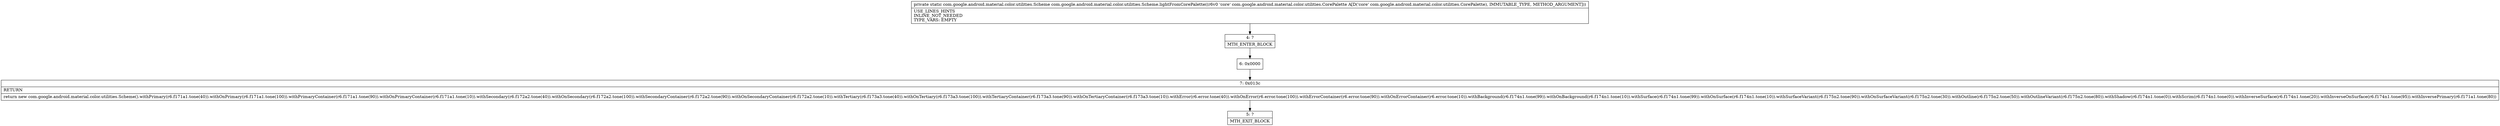 digraph "CFG forcom.google.android.material.color.utilities.Scheme.lightFromCorePalette(Lcom\/google\/android\/material\/color\/utilities\/CorePalette;)Lcom\/google\/android\/material\/color\/utilities\/Scheme;" {
Node_4 [shape=record,label="{4\:\ ?|MTH_ENTER_BLOCK\l}"];
Node_6 [shape=record,label="{6\:\ 0x0000}"];
Node_7 [shape=record,label="{7\:\ 0x013c|RETURN\l|return new com.google.android.material.color.utilities.Scheme().withPrimary(r6.f171a1.tone(40)).withOnPrimary(r6.f171a1.tone(100)).withPrimaryContainer(r6.f171a1.tone(90)).withOnPrimaryContainer(r6.f171a1.tone(10)).withSecondary(r6.f172a2.tone(40)).withOnSecondary(r6.f172a2.tone(100)).withSecondaryContainer(r6.f172a2.tone(90)).withOnSecondaryContainer(r6.f172a2.tone(10)).withTertiary(r6.f173a3.tone(40)).withOnTertiary(r6.f173a3.tone(100)).withTertiaryContainer(r6.f173a3.tone(90)).withOnTertiaryContainer(r6.f173a3.tone(10)).withError(r6.error.tone(40)).withOnError(r6.error.tone(100)).withErrorContainer(r6.error.tone(90)).withOnErrorContainer(r6.error.tone(10)).withBackground(r6.f174n1.tone(99)).withOnBackground(r6.f174n1.tone(10)).withSurface(r6.f174n1.tone(99)).withOnSurface(r6.f174n1.tone(10)).withSurfaceVariant(r6.f175n2.tone(90)).withOnSurfaceVariant(r6.f175n2.tone(30)).withOutline(r6.f175n2.tone(50)).withOutlineVariant(r6.f175n2.tone(80)).withShadow(r6.f174n1.tone(0)).withScrim(r6.f174n1.tone(0)).withInverseSurface(r6.f174n1.tone(20)).withInverseOnSurface(r6.f174n1.tone(95)).withInversePrimary(r6.f171a1.tone(80))\l}"];
Node_5 [shape=record,label="{5\:\ ?|MTH_EXIT_BLOCK\l}"];
MethodNode[shape=record,label="{private static com.google.android.material.color.utilities.Scheme com.google.android.material.color.utilities.Scheme.lightFromCorePalette((r6v0 'core' com.google.android.material.color.utilities.CorePalette A[D('core' com.google.android.material.color.utilities.CorePalette), IMMUTABLE_TYPE, METHOD_ARGUMENT]))  | USE_LINES_HINTS\lINLINE_NOT_NEEDED\lTYPE_VARS: EMPTY\l}"];
MethodNode -> Node_4;Node_4 -> Node_6;
Node_6 -> Node_7;
Node_7 -> Node_5;
}


